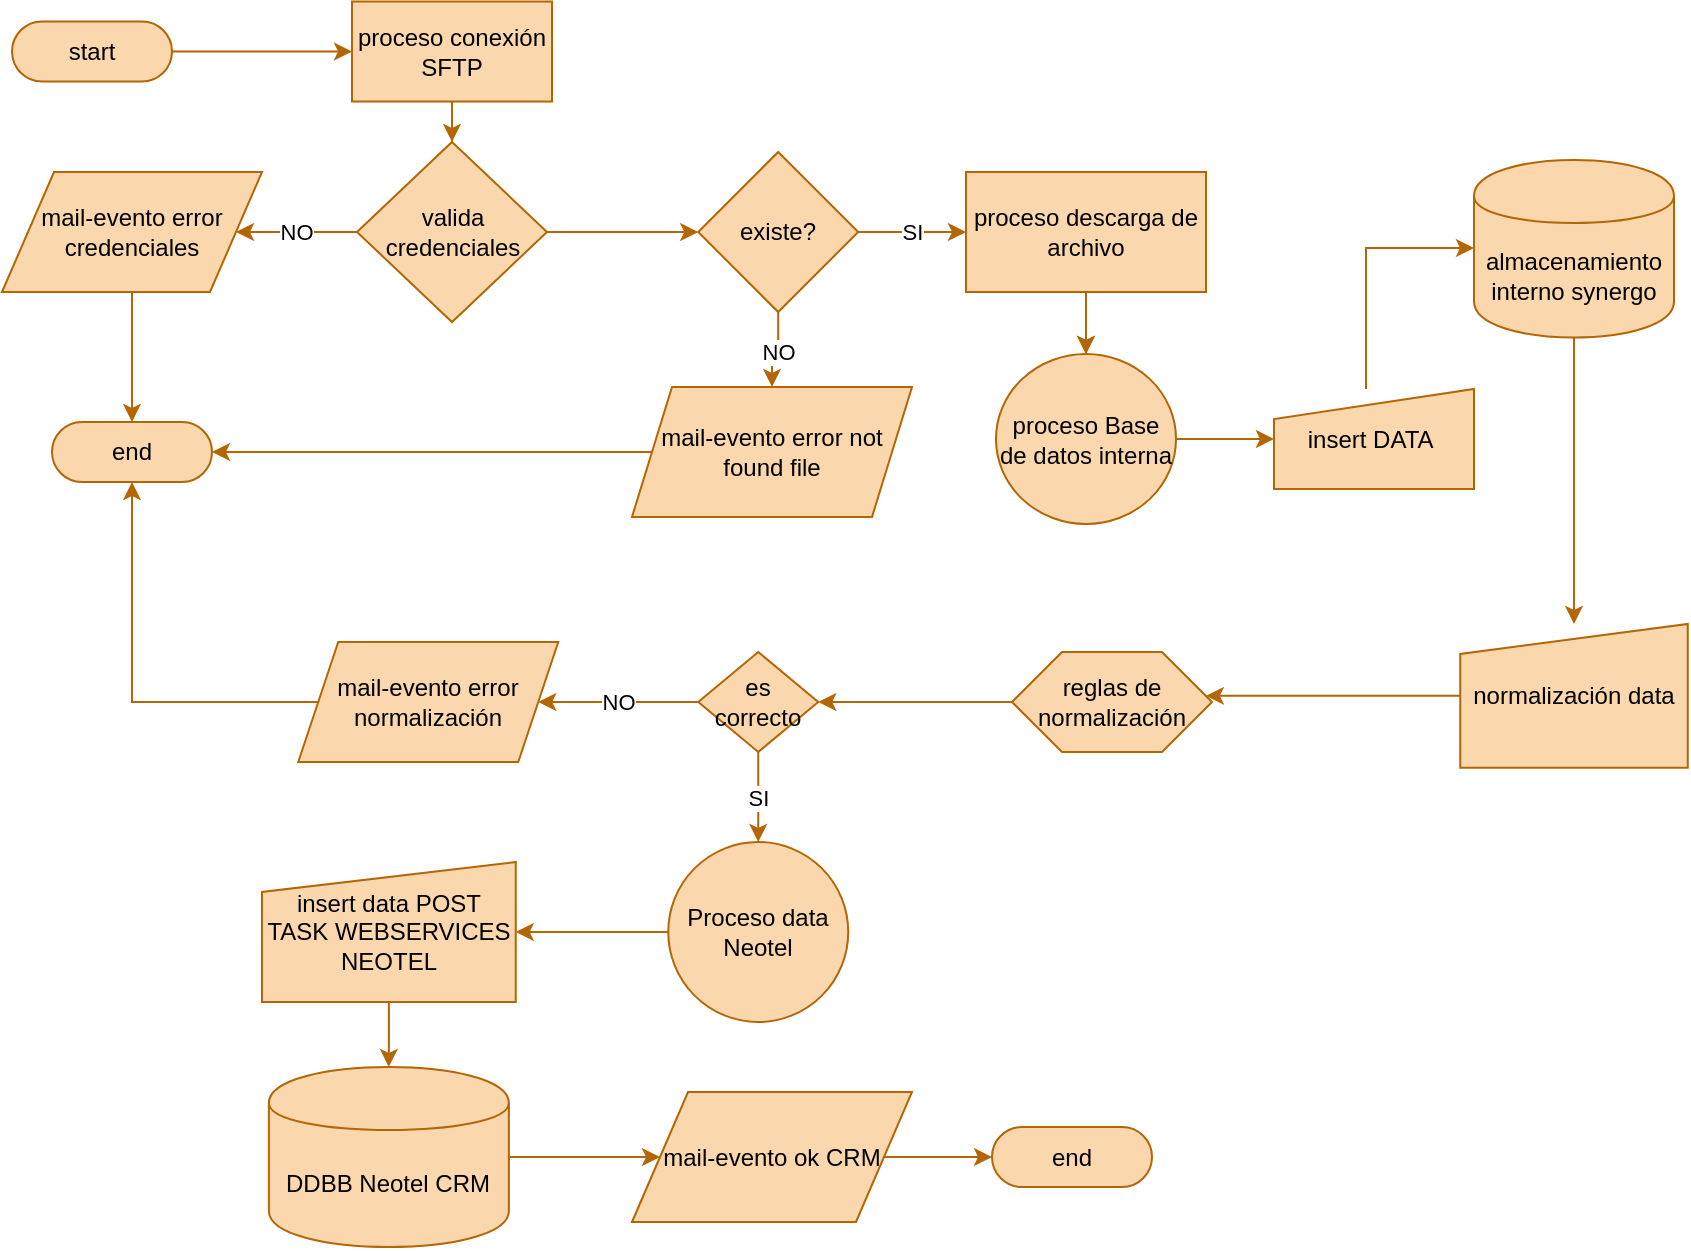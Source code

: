 <mxfile version="22.1.0" type="github">
  <diagram id="C5RBs43oDa-KdzZeNtuy" name="Page-1">
    <mxGraphModel dx="1434" dy="768" grid="0" gridSize="10" guides="1" tooltips="1" connect="1" arrows="1" fold="1" page="1" pageScale="1" pageWidth="1169" pageHeight="827" background="none" math="0" shadow="0">
      <root>
        <mxCell id="WIyWlLk6GJQsqaUBKTNV-0" />
        <mxCell id="WIyWlLk6GJQsqaUBKTNV-1" parent="WIyWlLk6GJQsqaUBKTNV-0" />
        <mxCell id="RX2ENmDcu3Dvk_bNdVDa-16" value="" style="edgeStyle=orthogonalEdgeStyle;rounded=0;orthogonalLoop=1;jettySize=auto;html=1;fillColor=#fad7ac;strokeColor=#b46504;shadow=0;" parent="WIyWlLk6GJQsqaUBKTNV-1" source="RX2ENmDcu3Dvk_bNdVDa-2" target="RX2ENmDcu3Dvk_bNdVDa-5" edge="1">
          <mxGeometry relative="1" as="geometry" />
        </mxCell>
        <mxCell id="RX2ENmDcu3Dvk_bNdVDa-2" value="start" style="html=1;dashed=0;whiteSpace=wrap;shape=mxgraph.dfd.start;fillColor=#fad7ac;strokeColor=#b46504;shadow=0;rounded=0;" parent="WIyWlLk6GJQsqaUBKTNV-1" vertex="1">
          <mxGeometry x="20" y="19.76" width="80" height="30" as="geometry" />
        </mxCell>
        <mxCell id="RX2ENmDcu3Dvk_bNdVDa-17" value="" style="edgeStyle=orthogonalEdgeStyle;rounded=0;orthogonalLoop=1;jettySize=auto;html=1;fillColor=#fad7ac;strokeColor=#b46504;shadow=0;" parent="WIyWlLk6GJQsqaUBKTNV-1" source="RX2ENmDcu3Dvk_bNdVDa-5" target="RX2ENmDcu3Dvk_bNdVDa-7" edge="1">
          <mxGeometry relative="1" as="geometry" />
        </mxCell>
        <mxCell id="RX2ENmDcu3Dvk_bNdVDa-5" value="proceso conexión SFTP" style="html=1;dashed=0;whiteSpace=wrap;fillColor=#fad7ac;strokeColor=#b46504;shadow=0;rounded=0;" parent="WIyWlLk6GJQsqaUBKTNV-1" vertex="1">
          <mxGeometry x="190" y="9.76" width="100" height="50" as="geometry" />
        </mxCell>
        <mxCell id="RX2ENmDcu3Dvk_bNdVDa-13" value="NO" style="edgeStyle=orthogonalEdgeStyle;rounded=0;orthogonalLoop=1;jettySize=auto;html=1;fillColor=#fad7ac;strokeColor=#b46504;shadow=0;" parent="WIyWlLk6GJQsqaUBKTNV-1" source="RX2ENmDcu3Dvk_bNdVDa-7" target="RX2ENmDcu3Dvk_bNdVDa-12" edge="1">
          <mxGeometry relative="1" as="geometry" />
        </mxCell>
        <mxCell id="nDe-Q1g_Fh-IzwO_YxFA-0" value="" style="edgeStyle=orthogonalEdgeStyle;rounded=0;orthogonalLoop=1;jettySize=auto;html=1;fillColor=#fad7ac;strokeColor=#b46504;" edge="1" parent="WIyWlLk6GJQsqaUBKTNV-1" source="RX2ENmDcu3Dvk_bNdVDa-7" target="RX2ENmDcu3Dvk_bNdVDa-21">
          <mxGeometry relative="1" as="geometry" />
        </mxCell>
        <mxCell id="RX2ENmDcu3Dvk_bNdVDa-7" value="valida credenciales" style="rhombus;whiteSpace=wrap;html=1;dashed=0;fillColor=#fad7ac;strokeColor=#b46504;shadow=0;rounded=0;" parent="WIyWlLk6GJQsqaUBKTNV-1" vertex="1">
          <mxGeometry x="192.5" y="80" width="95" height="90" as="geometry" />
        </mxCell>
        <mxCell id="RX2ENmDcu3Dvk_bNdVDa-11" value="end" style="html=1;dashed=0;whiteSpace=wrap;shape=mxgraph.dfd.start;fillColor=#fad7ac;strokeColor=#b46504;shadow=0;rounded=0;" parent="WIyWlLk6GJQsqaUBKTNV-1" vertex="1">
          <mxGeometry x="40" y="220" width="80" height="30" as="geometry" />
        </mxCell>
        <mxCell id="RX2ENmDcu3Dvk_bNdVDa-14" value="" style="edgeStyle=orthogonalEdgeStyle;rounded=0;orthogonalLoop=1;jettySize=auto;html=1;fillColor=#fad7ac;strokeColor=#b46504;shadow=0;" parent="WIyWlLk6GJQsqaUBKTNV-1" source="RX2ENmDcu3Dvk_bNdVDa-12" target="RX2ENmDcu3Dvk_bNdVDa-11" edge="1">
          <mxGeometry relative="1" as="geometry" />
        </mxCell>
        <mxCell id="RX2ENmDcu3Dvk_bNdVDa-12" value="mail-evento error credenciales" style="shape=parallelogram;perimeter=parallelogramPerimeter;whiteSpace=wrap;html=1;dashed=0;fillColor=#fad7ac;strokeColor=#b46504;shadow=0;rounded=0;" parent="WIyWlLk6GJQsqaUBKTNV-1" vertex="1">
          <mxGeometry x="15" y="95" width="130" height="60" as="geometry" />
        </mxCell>
        <mxCell id="nDe-Q1g_Fh-IzwO_YxFA-1" value="NO" style="edgeStyle=orthogonalEdgeStyle;rounded=0;orthogonalLoop=1;jettySize=auto;html=1;fillColor=#fad7ac;strokeColor=#b46504;" edge="1" parent="WIyWlLk6GJQsqaUBKTNV-1" source="RX2ENmDcu3Dvk_bNdVDa-21" target="RX2ENmDcu3Dvk_bNdVDa-23">
          <mxGeometry relative="1" as="geometry" />
        </mxCell>
        <mxCell id="RX2ENmDcu3Dvk_bNdVDa-21" value="existe?" style="shape=rhombus;html=1;dashed=0;whiteSpace=wrap;perimeter=rhombusPerimeter;fillColor=#fad7ac;strokeColor=#b46504;shadow=0;rounded=0;" parent="WIyWlLk6GJQsqaUBKTNV-1" vertex="1">
          <mxGeometry x="363.12" y="85" width="80" height="80" as="geometry" />
        </mxCell>
        <mxCell id="RX2ENmDcu3Dvk_bNdVDa-25" value="" style="edgeStyle=orthogonalEdgeStyle;rounded=0;orthogonalLoop=1;jettySize=auto;html=1;fillColor=#fad7ac;strokeColor=#b46504;shadow=0;" parent="WIyWlLk6GJQsqaUBKTNV-1" source="RX2ENmDcu3Dvk_bNdVDa-23" target="RX2ENmDcu3Dvk_bNdVDa-11" edge="1">
          <mxGeometry relative="1" as="geometry" />
        </mxCell>
        <mxCell id="RX2ENmDcu3Dvk_bNdVDa-23" value="mail-evento error not found file" style="shape=parallelogram;perimeter=parallelogramPerimeter;whiteSpace=wrap;html=1;fixedSize=1;dashed=0;fillColor=#fad7ac;strokeColor=#b46504;shadow=0;rounded=0;" parent="WIyWlLk6GJQsqaUBKTNV-1" vertex="1">
          <mxGeometry x="330" y="202.5" width="140" height="65" as="geometry" />
        </mxCell>
        <mxCell id="RX2ENmDcu3Dvk_bNdVDa-33" value="" style="edgeStyle=orthogonalEdgeStyle;rounded=0;orthogonalLoop=1;jettySize=auto;html=1;fillColor=#fad7ac;strokeColor=#b46504;shadow=0;" parent="WIyWlLk6GJQsqaUBKTNV-1" source="RX2ENmDcu3Dvk_bNdVDa-30" target="RX2ENmDcu3Dvk_bNdVDa-32" edge="1">
          <mxGeometry relative="1" as="geometry" />
        </mxCell>
        <mxCell id="RX2ENmDcu3Dvk_bNdVDa-30" value="reglas de normalización" style="shape=hexagon;perimeter=hexagonPerimeter2;whiteSpace=wrap;html=1;size=0.25;fillColor=#fad7ac;strokeColor=#b46504;shadow=0;rounded=0;" parent="WIyWlLk6GJQsqaUBKTNV-1" vertex="1">
          <mxGeometry x="520" y="335" width="100" height="50" as="geometry" />
        </mxCell>
        <mxCell id="RX2ENmDcu3Dvk_bNdVDa-35" value="NO" style="edgeStyle=orthogonalEdgeStyle;rounded=0;orthogonalLoop=1;jettySize=auto;html=1;fillColor=#fad7ac;strokeColor=#b46504;shadow=0;" parent="WIyWlLk6GJQsqaUBKTNV-1" source="RX2ENmDcu3Dvk_bNdVDa-32" target="RX2ENmDcu3Dvk_bNdVDa-34" edge="1">
          <mxGeometry relative="1" as="geometry" />
        </mxCell>
        <mxCell id="RX2ENmDcu3Dvk_bNdVDa-45" value="SI" style="edgeStyle=orthogonalEdgeStyle;rounded=0;orthogonalLoop=1;jettySize=auto;html=1;fillColor=#fad7ac;strokeColor=#b46504;shadow=0;" parent="WIyWlLk6GJQsqaUBKTNV-1" source="RX2ENmDcu3Dvk_bNdVDa-32" target="RX2ENmDcu3Dvk_bNdVDa-44" edge="1">
          <mxGeometry relative="1" as="geometry" />
        </mxCell>
        <mxCell id="RX2ENmDcu3Dvk_bNdVDa-32" value="es correcto" style="shape=rhombus;html=1;dashed=0;whiteSpace=wrap;perimeter=rhombusPerimeter;fillColor=#fad7ac;strokeColor=#b46504;shadow=0;rounded=0;" parent="WIyWlLk6GJQsqaUBKTNV-1" vertex="1">
          <mxGeometry x="363.12" y="335" width="60" height="50" as="geometry" />
        </mxCell>
        <mxCell id="RX2ENmDcu3Dvk_bNdVDa-34" value="mail-evento error normalización" style="shape=parallelogram;perimeter=parallelogramPerimeter;whiteSpace=wrap;html=1;fixedSize=1;dashed=0;fillColor=#fad7ac;strokeColor=#b46504;shadow=0;rounded=0;" parent="WIyWlLk6GJQsqaUBKTNV-1" vertex="1">
          <mxGeometry x="163.12" y="330" width="130" height="60" as="geometry" />
        </mxCell>
        <mxCell id="nDe-Q1g_Fh-IzwO_YxFA-6" value="" style="edgeStyle=orthogonalEdgeStyle;rounded=0;orthogonalLoop=1;jettySize=auto;html=1;fillColor=#fad7ac;strokeColor=#b46504;" edge="1" parent="WIyWlLk6GJQsqaUBKTNV-1" source="RX2ENmDcu3Dvk_bNdVDa-38" target="nDe-Q1g_Fh-IzwO_YxFA-5">
          <mxGeometry relative="1" as="geometry" />
        </mxCell>
        <mxCell id="RX2ENmDcu3Dvk_bNdVDa-38" value="proceso Base de datos interna" style="ellipse;whiteSpace=wrap;html=1;dashed=0;fillColor=#fad7ac;strokeColor=#b46504;shadow=0;rounded=0;" parent="WIyWlLk6GJQsqaUBKTNV-1" vertex="1">
          <mxGeometry x="512" y="186" width="90" height="85" as="geometry" />
        </mxCell>
        <mxCell id="RX2ENmDcu3Dvk_bNdVDa-61" value="" style="edgeStyle=orthogonalEdgeStyle;rounded=0;orthogonalLoop=1;jettySize=auto;html=1;fillColor=#fad7ac;strokeColor=#b46504;shadow=0;" parent="WIyWlLk6GJQsqaUBKTNV-1" source="RX2ENmDcu3Dvk_bNdVDa-44" target="RX2ENmDcu3Dvk_bNdVDa-47" edge="1">
          <mxGeometry relative="1" as="geometry" />
        </mxCell>
        <mxCell id="RX2ENmDcu3Dvk_bNdVDa-44" value="Proceso data Neotel" style="ellipse;whiteSpace=wrap;html=1;dashed=0;fillColor=#fad7ac;strokeColor=#b46504;shadow=0;rounded=0;" parent="WIyWlLk6GJQsqaUBKTNV-1" vertex="1">
          <mxGeometry x="348.12" y="430" width="90" height="90" as="geometry" />
        </mxCell>
        <mxCell id="RX2ENmDcu3Dvk_bNdVDa-60" value="" style="edgeStyle=orthogonalEdgeStyle;rounded=0;orthogonalLoop=1;jettySize=auto;html=1;fillColor=#fad7ac;strokeColor=#b46504;shadow=0;" parent="WIyWlLk6GJQsqaUBKTNV-1" source="RX2ENmDcu3Dvk_bNdVDa-47" target="RX2ENmDcu3Dvk_bNdVDa-59" edge="1">
          <mxGeometry relative="1" as="geometry" />
        </mxCell>
        <mxCell id="RX2ENmDcu3Dvk_bNdVDa-47" value="insert data POST TASK WEBSERVICES NEOTEL" style="shape=manualInput;whiteSpace=wrap;html=1;dashed=0;size=15;fillColor=#fad7ac;strokeColor=#b46504;shadow=0;rounded=0;" parent="WIyWlLk6GJQsqaUBKTNV-1" vertex="1">
          <mxGeometry x="145" y="440" width="126.88" height="70" as="geometry" />
        </mxCell>
        <mxCell id="RX2ENmDcu3Dvk_bNdVDa-51" value="" style="edgeStyle=orthogonalEdgeStyle;rounded=0;orthogonalLoop=1;jettySize=auto;html=1;fillColor=#fad7ac;strokeColor=#b46504;shadow=0;" parent="WIyWlLk6GJQsqaUBKTNV-1" source="RX2ENmDcu3Dvk_bNdVDa-49" target="RX2ENmDcu3Dvk_bNdVDa-30" edge="1">
          <mxGeometry relative="1" as="geometry">
            <Array as="points">
              <mxPoint x="804" y="360" />
            </Array>
          </mxGeometry>
        </mxCell>
        <mxCell id="RX2ENmDcu3Dvk_bNdVDa-49" value="normalización data" style="shape=manualInput;whiteSpace=wrap;html=1;dashed=0;size=15;fillColor=#fad7ac;strokeColor=#b46504;shadow=0;rounded=0;" parent="WIyWlLk6GJQsqaUBKTNV-1" vertex="1">
          <mxGeometry x="744.13" y="321" width="113.75" height="71.87" as="geometry" />
        </mxCell>
        <mxCell id="RX2ENmDcu3Dvk_bNdVDa-65" value="" style="edgeStyle=orthogonalEdgeStyle;rounded=0;orthogonalLoop=1;jettySize=auto;html=1;fillColor=#fad7ac;strokeColor=#b46504;shadow=0;" parent="WIyWlLk6GJQsqaUBKTNV-1" source="RX2ENmDcu3Dvk_bNdVDa-56" target="RX2ENmDcu3Dvk_bNdVDa-49" edge="1">
          <mxGeometry relative="1" as="geometry">
            <Array as="points">
              <mxPoint x="801" y="272" />
              <mxPoint x="801" y="272" />
            </Array>
          </mxGeometry>
        </mxCell>
        <mxCell id="RX2ENmDcu3Dvk_bNdVDa-56" value="almacenamiento interno synergo" style="shape=cylinder;whiteSpace=wrap;html=1;boundedLbl=1;backgroundOutline=1;fillColor=#fad7ac;strokeColor=#b46504;shadow=0;rounded=0;" parent="WIyWlLk6GJQsqaUBKTNV-1" vertex="1">
          <mxGeometry x="751" y="89" width="100" height="88.75" as="geometry" />
        </mxCell>
        <mxCell id="RX2ENmDcu3Dvk_bNdVDa-67" value="" style="edgeStyle=orthogonalEdgeStyle;rounded=0;orthogonalLoop=1;jettySize=auto;html=1;fillColor=#fad7ac;strokeColor=#b46504;" parent="WIyWlLk6GJQsqaUBKTNV-1" source="RX2ENmDcu3Dvk_bNdVDa-59" target="RX2ENmDcu3Dvk_bNdVDa-66" edge="1">
          <mxGeometry relative="1" as="geometry" />
        </mxCell>
        <mxCell id="RX2ENmDcu3Dvk_bNdVDa-59" value="DDBB Neotel CRM" style="shape=cylinder;whiteSpace=wrap;html=1;boundedLbl=1;backgroundOutline=1;fillColor=#fad7ac;strokeColor=#b46504;shadow=0;rounded=0;" parent="WIyWlLk6GJQsqaUBKTNV-1" vertex="1">
          <mxGeometry x="148.44" y="542.5" width="120" height="90" as="geometry" />
        </mxCell>
        <mxCell id="RX2ENmDcu3Dvk_bNdVDa-62" value="end" style="html=1;dashed=0;whiteSpace=wrap;shape=mxgraph.dfd.start;fillColor=#fad7ac;strokeColor=#b46504;shadow=0;rounded=0;" parent="WIyWlLk6GJQsqaUBKTNV-1" vertex="1">
          <mxGeometry x="510" y="572.5" width="80" height="30" as="geometry" />
        </mxCell>
        <mxCell id="RX2ENmDcu3Dvk_bNdVDa-64" value="" style="endArrow=classic;html=1;rounded=0;exitX=0;exitY=0.5;exitDx=0;exitDy=0;entryX=0.5;entryY=0.5;entryDx=0;entryDy=15;entryPerimeter=0;fillColor=#fad7ac;strokeColor=#b46504;shadow=0;" parent="WIyWlLk6GJQsqaUBKTNV-1" source="RX2ENmDcu3Dvk_bNdVDa-34" target="RX2ENmDcu3Dvk_bNdVDa-11" edge="1">
          <mxGeometry width="50" height="50" relative="1" as="geometry">
            <mxPoint x="300" y="390" as="sourcePoint" />
            <mxPoint x="350" y="340" as="targetPoint" />
            <Array as="points">
              <mxPoint x="80" y="360" />
            </Array>
          </mxGeometry>
        </mxCell>
        <mxCell id="RX2ENmDcu3Dvk_bNdVDa-68" value="" style="edgeStyle=orthogonalEdgeStyle;rounded=0;orthogonalLoop=1;jettySize=auto;html=1;fillColor=#fad7ac;strokeColor=#b46504;" parent="WIyWlLk6GJQsqaUBKTNV-1" source="RX2ENmDcu3Dvk_bNdVDa-66" target="RX2ENmDcu3Dvk_bNdVDa-62" edge="1">
          <mxGeometry relative="1" as="geometry" />
        </mxCell>
        <mxCell id="RX2ENmDcu3Dvk_bNdVDa-66" value="mail-evento ok CRM" style="shape=parallelogram;perimeter=parallelogramPerimeter;whiteSpace=wrap;html=1;dashed=0;fillColor=#fad7ac;strokeColor=#b46504;rounded=0;" parent="WIyWlLk6GJQsqaUBKTNV-1" vertex="1">
          <mxGeometry x="330" y="555" width="140" height="65" as="geometry" />
        </mxCell>
        <mxCell id="nDe-Q1g_Fh-IzwO_YxFA-2" value="SI" style="edgeStyle=orthogonalEdgeStyle;rounded=0;orthogonalLoop=1;jettySize=auto;html=1;fillColor=#fad7ac;strokeColor=#b46504;shadow=0;" edge="1" parent="WIyWlLk6GJQsqaUBKTNV-1" source="RX2ENmDcu3Dvk_bNdVDa-21" target="RX2ENmDcu3Dvk_bNdVDa-9">
          <mxGeometry relative="1" as="geometry">
            <mxPoint x="423" y="234" as="sourcePoint" />
            <mxPoint x="570" y="235" as="targetPoint" />
          </mxGeometry>
        </mxCell>
        <mxCell id="nDe-Q1g_Fh-IzwO_YxFA-3" value="" style="edgeStyle=orthogonalEdgeStyle;rounded=0;orthogonalLoop=1;jettySize=auto;html=1;fillColor=#fad7ac;strokeColor=#b46504;" edge="1" parent="WIyWlLk6GJQsqaUBKTNV-1" source="RX2ENmDcu3Dvk_bNdVDa-9" target="RX2ENmDcu3Dvk_bNdVDa-38">
          <mxGeometry relative="1" as="geometry" />
        </mxCell>
        <mxCell id="nDe-Q1g_Fh-IzwO_YxFA-8" style="edgeStyle=orthogonalEdgeStyle;rounded=0;orthogonalLoop=1;jettySize=auto;html=1;fillColor=#fad7ac;strokeColor=#b46504;" edge="1" parent="WIyWlLk6GJQsqaUBKTNV-1" source="RX2ENmDcu3Dvk_bNdVDa-9" target="RX2ENmDcu3Dvk_bNdVDa-38">
          <mxGeometry relative="1" as="geometry" />
        </mxCell>
        <mxCell id="RX2ENmDcu3Dvk_bNdVDa-9" value="proceso descarga de archivo" style="whiteSpace=wrap;html=1;dashed=0;fillColor=#fad7ac;strokeColor=#b46504;shadow=0;rounded=0;" parent="WIyWlLk6GJQsqaUBKTNV-1" vertex="1">
          <mxGeometry x="497" y="95" width="120" height="60" as="geometry" />
        </mxCell>
        <mxCell id="nDe-Q1g_Fh-IzwO_YxFA-7" value="" style="edgeStyle=orthogonalEdgeStyle;rounded=0;orthogonalLoop=1;jettySize=auto;html=1;fillColor=#fad7ac;strokeColor=#b46504;" edge="1" parent="WIyWlLk6GJQsqaUBKTNV-1" source="nDe-Q1g_Fh-IzwO_YxFA-5" target="RX2ENmDcu3Dvk_bNdVDa-56">
          <mxGeometry relative="1" as="geometry">
            <Array as="points">
              <mxPoint x="697" y="133" />
            </Array>
          </mxGeometry>
        </mxCell>
        <mxCell id="nDe-Q1g_Fh-IzwO_YxFA-5" value="insert DATA&amp;nbsp;" style="shape=manualInput;whiteSpace=wrap;html=1;dashed=0;size=15;fillColor=#fad7ac;strokeColor=#b46504;" vertex="1" parent="WIyWlLk6GJQsqaUBKTNV-1">
          <mxGeometry x="651" y="203.5" width="100" height="50" as="geometry" />
        </mxCell>
      </root>
    </mxGraphModel>
  </diagram>
</mxfile>
